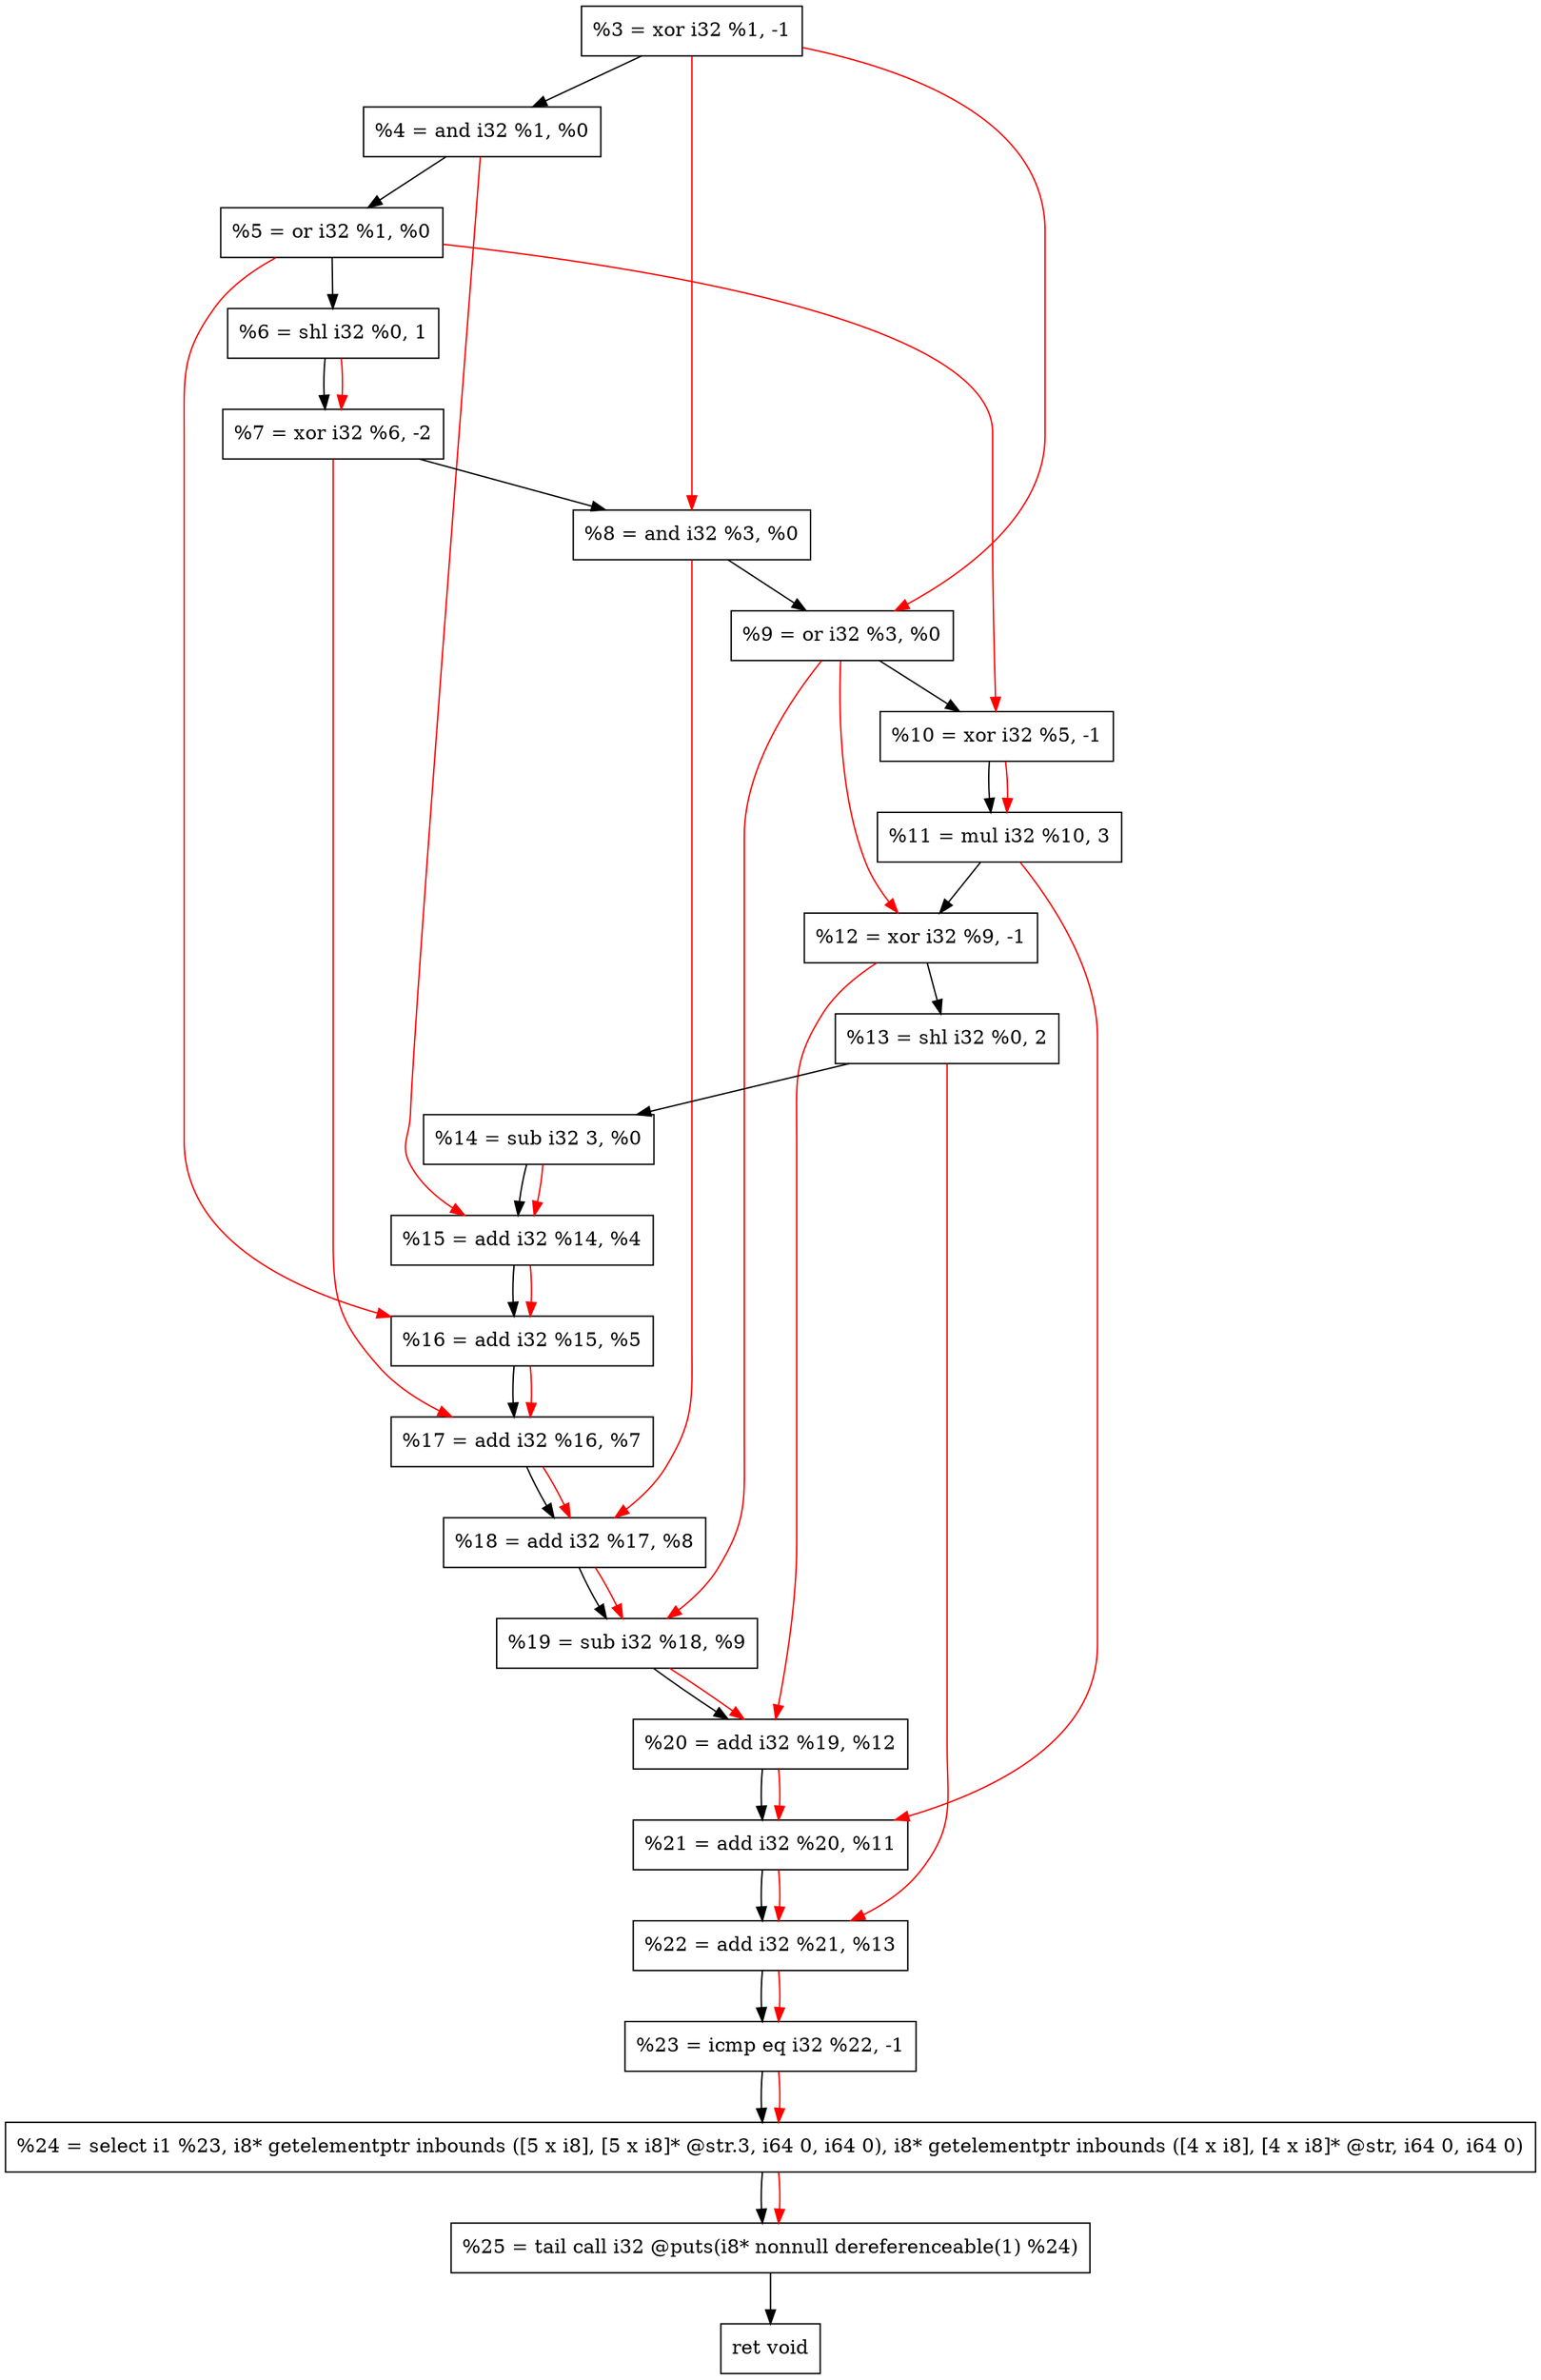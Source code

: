 digraph "DFG for'crackme' function" {
	Node0x1164af0[shape=record, label="  %3 = xor i32 %1, -1"];
	Node0x1164b60[shape=record, label="  %4 = and i32 %1, %0"];
	Node0x1164c20[shape=record, label="  %5 = or i32 %1, %0"];
	Node0x1164c90[shape=record, label="  %6 = shl i32 %0, 1"];
	Node0x1164d30[shape=record, label="  %7 = xor i32 %6, -2"];
	Node0x1164da0[shape=record, label="  %8 = and i32 %3, %0"];
	Node0x1164e10[shape=record, label="  %9 = or i32 %3, %0"];
	Node0x1164e80[shape=record, label="  %10 = xor i32 %5, -1"];
	Node0x1164f20[shape=record, label="  %11 = mul i32 %10, 3"];
	Node0x1164f90[shape=record, label="  %12 = xor i32 %9, -1"];
	Node0x1165030[shape=record, label="  %13 = shl i32 %0, 2"];
	Node0x11650a0[shape=record, label="  %14 = sub i32 3, %0"];
	Node0x1165110[shape=record, label="  %15 = add i32 %14, %4"];
	Node0x1165180[shape=record, label="  %16 = add i32 %15, %5"];
	Node0x11651f0[shape=record, label="  %17 = add i32 %16, %7"];
	Node0x1165260[shape=record, label="  %18 = add i32 %17, %8"];
	Node0x11652d0[shape=record, label="  %19 = sub i32 %18, %9"];
	Node0x1165340[shape=record, label="  %20 = add i32 %19, %12"];
	Node0x11653b0[shape=record, label="  %21 = add i32 %20, %11"];
	Node0x1165420[shape=record, label="  %22 = add i32 %21, %13"];
	Node0x1165490[shape=record, label="  %23 = icmp eq i32 %22, -1"];
	Node0x1105268[shape=record, label="  %24 = select i1 %23, i8* getelementptr inbounds ([5 x i8], [5 x i8]* @str.3, i64 0, i64 0), i8* getelementptr inbounds ([4 x i8], [4 x i8]* @str, i64 0, i64 0)"];
	Node0x1165930[shape=record, label="  %25 = tail call i32 @puts(i8* nonnull dereferenceable(1) %24)"];
	Node0x1165980[shape=record, label="  ret void"];
	Node0x1164af0 -> Node0x1164b60;
	Node0x1164b60 -> Node0x1164c20;
	Node0x1164c20 -> Node0x1164c90;
	Node0x1164c90 -> Node0x1164d30;
	Node0x1164d30 -> Node0x1164da0;
	Node0x1164da0 -> Node0x1164e10;
	Node0x1164e10 -> Node0x1164e80;
	Node0x1164e80 -> Node0x1164f20;
	Node0x1164f20 -> Node0x1164f90;
	Node0x1164f90 -> Node0x1165030;
	Node0x1165030 -> Node0x11650a0;
	Node0x11650a0 -> Node0x1165110;
	Node0x1165110 -> Node0x1165180;
	Node0x1165180 -> Node0x11651f0;
	Node0x11651f0 -> Node0x1165260;
	Node0x1165260 -> Node0x11652d0;
	Node0x11652d0 -> Node0x1165340;
	Node0x1165340 -> Node0x11653b0;
	Node0x11653b0 -> Node0x1165420;
	Node0x1165420 -> Node0x1165490;
	Node0x1165490 -> Node0x1105268;
	Node0x1105268 -> Node0x1165930;
	Node0x1165930 -> Node0x1165980;
edge [color=red]
	Node0x1164c90 -> Node0x1164d30;
	Node0x1164af0 -> Node0x1164da0;
	Node0x1164af0 -> Node0x1164e10;
	Node0x1164c20 -> Node0x1164e80;
	Node0x1164e80 -> Node0x1164f20;
	Node0x1164e10 -> Node0x1164f90;
	Node0x11650a0 -> Node0x1165110;
	Node0x1164b60 -> Node0x1165110;
	Node0x1165110 -> Node0x1165180;
	Node0x1164c20 -> Node0x1165180;
	Node0x1165180 -> Node0x11651f0;
	Node0x1164d30 -> Node0x11651f0;
	Node0x11651f0 -> Node0x1165260;
	Node0x1164da0 -> Node0x1165260;
	Node0x1165260 -> Node0x11652d0;
	Node0x1164e10 -> Node0x11652d0;
	Node0x11652d0 -> Node0x1165340;
	Node0x1164f90 -> Node0x1165340;
	Node0x1165340 -> Node0x11653b0;
	Node0x1164f20 -> Node0x11653b0;
	Node0x11653b0 -> Node0x1165420;
	Node0x1165030 -> Node0x1165420;
	Node0x1165420 -> Node0x1165490;
	Node0x1165490 -> Node0x1105268;
	Node0x1105268 -> Node0x1165930;
}
